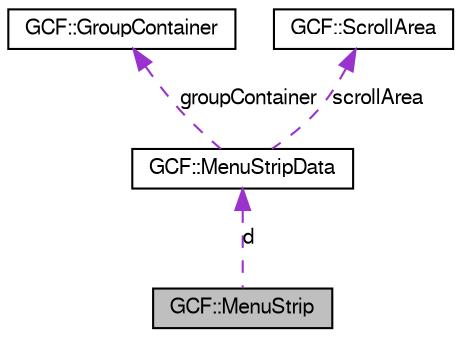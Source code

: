 digraph G
{
  bgcolor="transparent";
  edge [fontname="FreeSans",fontsize=10,labelfontname="FreeSans",labelfontsize=10];
  node [fontname="FreeSans",fontsize=10,shape=record];
  Node1 [label="GCF::MenuStrip",height=0.2,width=0.4,color="black", fillcolor="grey75", style="filled" fontcolor="black"];
  Node2 -> Node1 [dir=back,color="darkorchid3",fontsize=10,style="dashed",label="d",fontname="FreeSans"];
  Node2 [label="GCF::MenuStripData",height=0.2,width=0.4,color="black",URL="$struct_g_c_f_1_1_menu_strip_data.html"];
  Node3 -> Node2 [dir=back,color="darkorchid3",fontsize=10,style="dashed",label="groupContainer",fontname="FreeSans"];
  Node3 [label="GCF::GroupContainer",height=0.2,width=0.4,color="black",URL="$class_g_c_f_1_1_group_container.html"];
  Node4 -> Node2 [dir=back,color="darkorchid3",fontsize=10,style="dashed",label="scrollArea",fontname="FreeSans"];
  Node4 [label="GCF::ScrollArea",height=0.2,width=0.4,color="black",URL="$class_g_c_f_1_1_scroll_area.html"];
}
